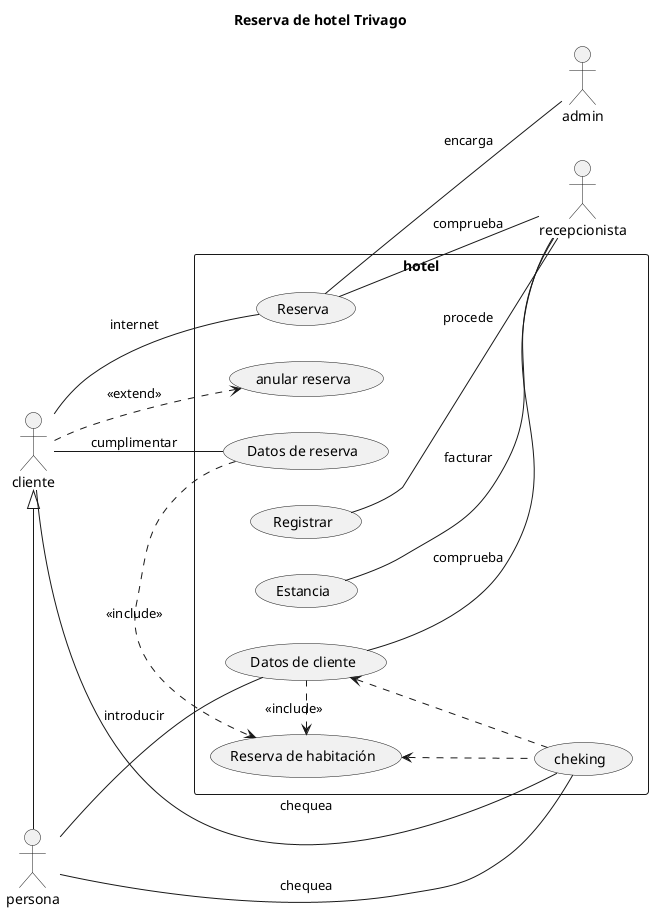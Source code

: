 @startuml
title Reserva de hotel Trivago

left to right direction
actor admin
actor cliente
actor persona
actor recepcionista as recep


rectangle hotel {
        usecase "Datos de reserva" as dar
        usecase "Datos de cliente" as dac
        usecase "cheking" as chek
        usecase "Reserva de habitación" as rh
        usecase "Reserva" as r
        usecase "Estancia" as est
        usecase "Registrar" as reg
        usecase "anular reserva" as anu

}


cliente -- r : internet
r -- admin : encarga
cliente -- dar : cumplimentar
reg -- recep : procede
r -- recep : comprueba
dac -- recep : comprueba
est -- recep : facturar
persona -- dac : introducir
cliente ..> anu : <<extend>>
cliente -- chek : chequea
persona -- chek : chequea
chek .up.> rh
dar .right.> rh : <<include>>
dac .left.> rh : <<include>>
persona -left-|> cliente
chek .up.> dac <<extend>>








@enduml